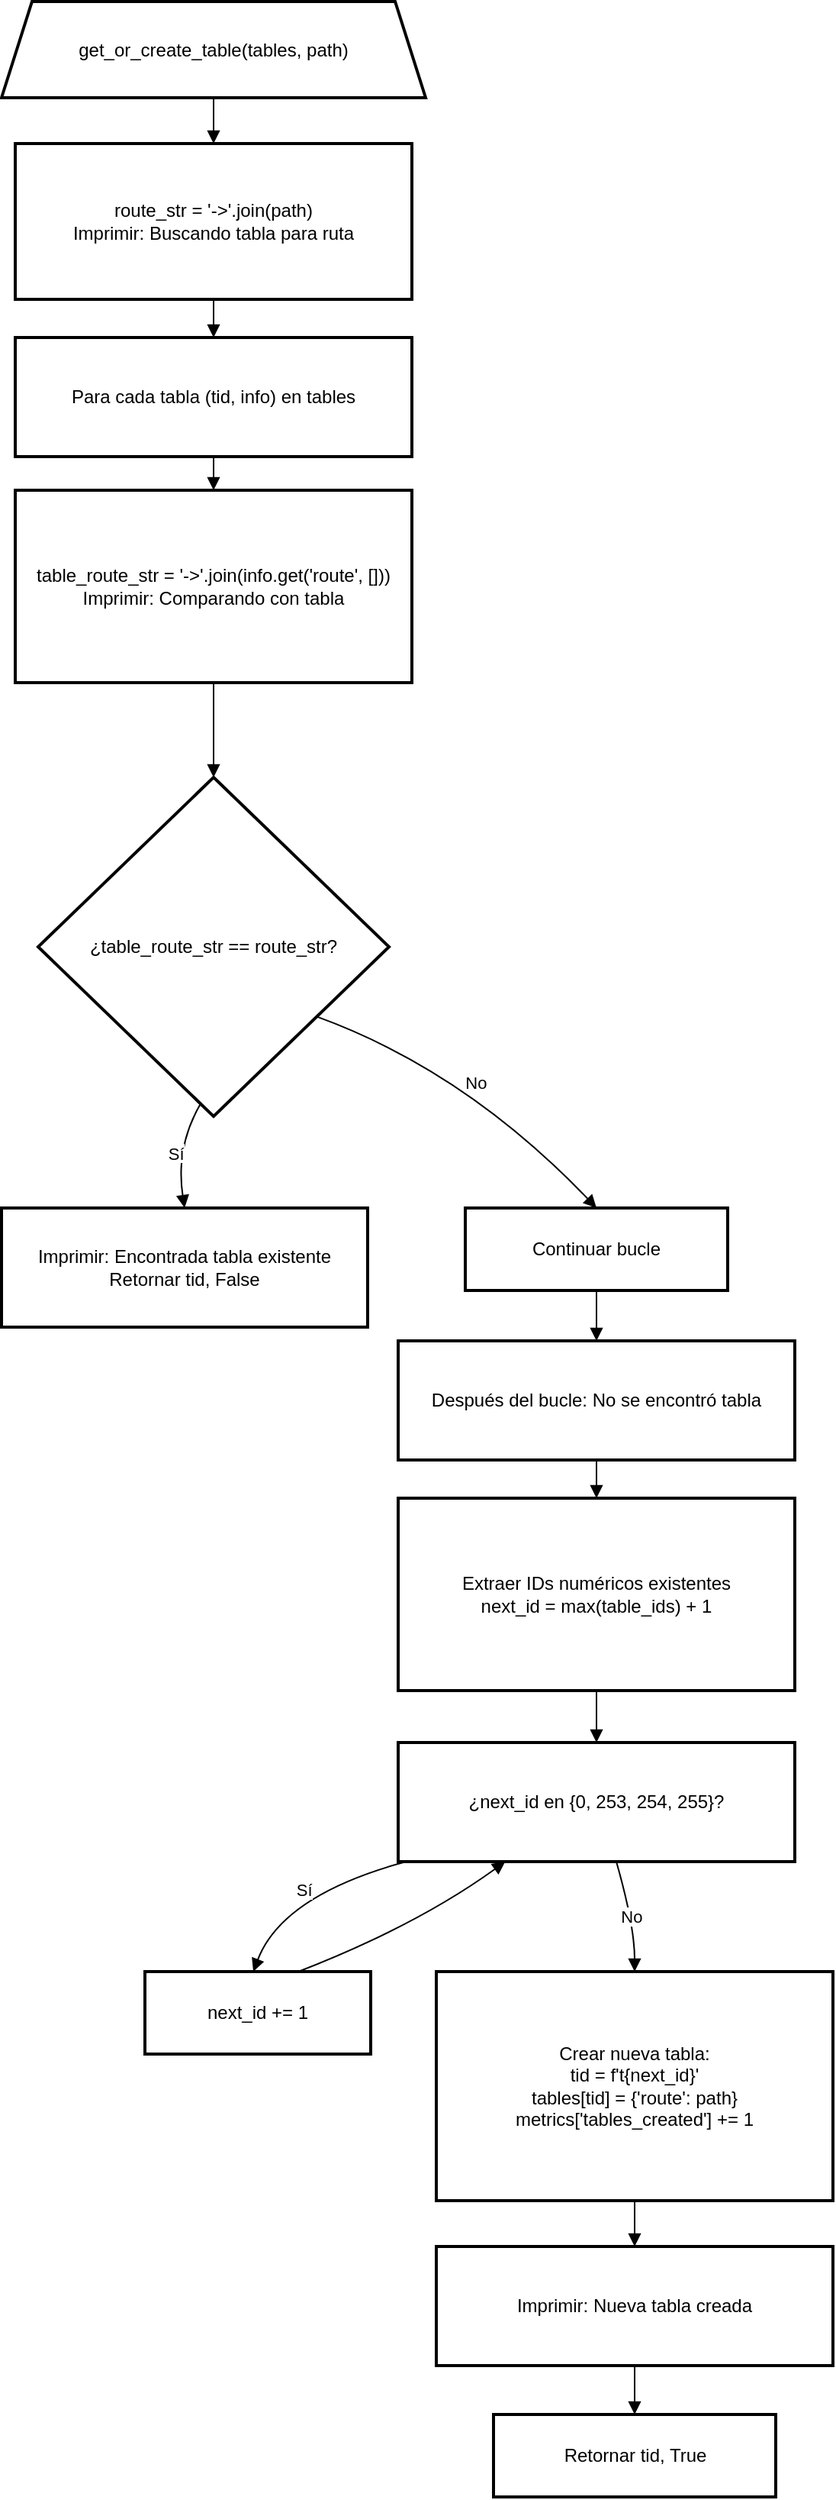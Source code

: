 <mxfile version="27.0.6">
  <diagram name="Página-1" id="5ZEsdyTTH_yTgwRlBEIL">
    <mxGraphModel grid="1" page="1" gridSize="10" guides="1" tooltips="1" connect="1" arrows="1" fold="1" pageScale="1" pageWidth="827" pageHeight="1169" math="0" shadow="0">
      <root>
        <mxCell id="0" />
        <mxCell id="1" parent="0" />
        <mxCell id="gr897YVTYBfEAT5z5MyA-1" value="get_or_create_table(tables, path)" style="shape=trapezoid;perimeter=trapezoidPerimeter;fixedSize=1;strokeWidth=2;whiteSpace=wrap;" vertex="1" parent="1">
          <mxGeometry x="26" y="40" width="278" height="63" as="geometry" />
        </mxCell>
        <mxCell id="gr897YVTYBfEAT5z5MyA-2" value="route_str = &#39;-&gt;&#39;.join(path)&#xa;    Imprimir: Buscando tabla para ruta" style="whiteSpace=wrap;strokeWidth=2;" vertex="1" parent="1">
          <mxGeometry x="35" y="133" width="260" height="102" as="geometry" />
        </mxCell>
        <mxCell id="gr897YVTYBfEAT5z5MyA-3" value="Para cada tabla (tid, info) en tables" style="whiteSpace=wrap;strokeWidth=2;" vertex="1" parent="1">
          <mxGeometry x="35" y="260" width="260" height="78" as="geometry" />
        </mxCell>
        <mxCell id="gr897YVTYBfEAT5z5MyA-4" value="table_route_str = &#39;-&gt;&#39;.join(info.get(&#39;route&#39;, []))&#xa;    Imprimir: Comparando con tabla" style="whiteSpace=wrap;strokeWidth=2;" vertex="1" parent="1">
          <mxGeometry x="35" y="360" width="260" height="126" as="geometry" />
        </mxCell>
        <mxCell id="gr897YVTYBfEAT5z5MyA-5" value="¿table_route_str == route_str?" style="rhombus;strokeWidth=2;whiteSpace=wrap;" vertex="1" parent="1">
          <mxGeometry x="50" y="548" width="230" height="222" as="geometry" />
        </mxCell>
        <mxCell id="gr897YVTYBfEAT5z5MyA-6" value="Imprimir: Encontrada tabla existente&#xa;    Retornar tid, False" style="whiteSpace=wrap;strokeWidth=2;" vertex="1" parent="1">
          <mxGeometry x="26" y="830" width="240" height="78" as="geometry" />
        </mxCell>
        <mxCell id="gr897YVTYBfEAT5z5MyA-7" value="Continuar bucle" style="whiteSpace=wrap;strokeWidth=2;" vertex="1" parent="1">
          <mxGeometry x="330" y="830" width="172" height="54" as="geometry" />
        </mxCell>
        <mxCell id="gr897YVTYBfEAT5z5MyA-8" value="Después del bucle: No se encontró tabla" style="whiteSpace=wrap;strokeWidth=2;" vertex="1" parent="1">
          <mxGeometry x="286" y="917" width="260" height="78" as="geometry" />
        </mxCell>
        <mxCell id="gr897YVTYBfEAT5z5MyA-9" value="Extraer IDs numéricos existentes&#xa;    next_id = max(table_ids) + 1" style="whiteSpace=wrap;strokeWidth=2;" vertex="1" parent="1">
          <mxGeometry x="286" y="1020" width="260" height="126" as="geometry" />
        </mxCell>
        <mxCell id="gr897YVTYBfEAT5z5MyA-10" value="¿next_id en {0, 253, 254, 255}?" style="whiteSpace=wrap;strokeWidth=2;" vertex="1" parent="1">
          <mxGeometry x="286" y="1180" width="260" height="78" as="geometry" />
        </mxCell>
        <mxCell id="gr897YVTYBfEAT5z5MyA-11" value="next_id += 1" style="whiteSpace=wrap;strokeWidth=2;" vertex="1" parent="1">
          <mxGeometry x="120" y="1330" width="148" height="54" as="geometry" />
        </mxCell>
        <mxCell id="gr897YVTYBfEAT5z5MyA-12" value="Crear nueva tabla:&#xa;    tid = f&#39;t{next_id}&#39;&#xa;    tables[tid] = {&#39;route&#39;: path}&#xa;    metrics[&#39;tables_created&#39;] += 1" style="whiteSpace=wrap;strokeWidth=2;" vertex="1" parent="1">
          <mxGeometry x="311" y="1330" width="260" height="150" as="geometry" />
        </mxCell>
        <mxCell id="gr897YVTYBfEAT5z5MyA-13" value="Imprimir: Nueva tabla creada" style="whiteSpace=wrap;strokeWidth=2;" vertex="1" parent="1">
          <mxGeometry x="311" y="1510" width="260" height="78" as="geometry" />
        </mxCell>
        <mxCell id="gr897YVTYBfEAT5z5MyA-14" value="Retornar tid, True" style="whiteSpace=wrap;strokeWidth=2;" vertex="1" parent="1">
          <mxGeometry x="348.5" y="1620" width="185" height="54" as="geometry" />
        </mxCell>
        <mxCell id="gr897YVTYBfEAT5z5MyA-15" value="" style="curved=1;startArrow=none;endArrow=block;exitX=0.5;exitY=1;entryX=0.5;entryY=0;rounded=0;" edge="1" parent="1" source="gr897YVTYBfEAT5z5MyA-1" target="gr897YVTYBfEAT5z5MyA-2">
          <mxGeometry relative="1" as="geometry">
            <Array as="points" />
          </mxGeometry>
        </mxCell>
        <mxCell id="gr897YVTYBfEAT5z5MyA-16" value="" style="curved=1;startArrow=none;endArrow=block;exitX=0.5;exitY=1;entryX=0.5;entryY=0;rounded=0;" edge="1" parent="1" source="gr897YVTYBfEAT5z5MyA-2" target="gr897YVTYBfEAT5z5MyA-3">
          <mxGeometry relative="1" as="geometry">
            <Array as="points" />
          </mxGeometry>
        </mxCell>
        <mxCell id="gr897YVTYBfEAT5z5MyA-17" value="" style="curved=1;startArrow=none;endArrow=block;exitX=0.5;exitY=1;entryX=0.5;entryY=0;rounded=0;" edge="1" parent="1" source="gr897YVTYBfEAT5z5MyA-3" target="gr897YVTYBfEAT5z5MyA-4">
          <mxGeometry relative="1" as="geometry">
            <Array as="points" />
          </mxGeometry>
        </mxCell>
        <mxCell id="gr897YVTYBfEAT5z5MyA-18" value="" style="curved=1;startArrow=none;endArrow=block;exitX=0.5;exitY=1;entryX=0.5;entryY=0;rounded=0;" edge="1" parent="1" source="gr897YVTYBfEAT5z5MyA-4" target="gr897YVTYBfEAT5z5MyA-5">
          <mxGeometry relative="1" as="geometry">
            <Array as="points" />
          </mxGeometry>
        </mxCell>
        <mxCell id="gr897YVTYBfEAT5z5MyA-19" value="Sí" style="curved=1;startArrow=none;endArrow=block;exitX=0.46;exitY=1;entryX=0.5;entryY=0;rounded=0;" edge="1" parent="1" source="gr897YVTYBfEAT5z5MyA-5" target="gr897YVTYBfEAT5z5MyA-6">
          <mxGeometry relative="1" as="geometry">
            <Array as="points">
              <mxPoint x="140" y="790" />
            </Array>
          </mxGeometry>
        </mxCell>
        <mxCell id="gr897YVTYBfEAT5z5MyA-20" value="No" style="curved=1;startArrow=none;endArrow=block;exitX=1;exitY=0.85;entryX=0.5;entryY=0;rounded=0;" edge="1" parent="1" source="gr897YVTYBfEAT5z5MyA-5" target="gr897YVTYBfEAT5z5MyA-7">
          <mxGeometry relative="1" as="geometry">
            <Array as="points">
              <mxPoint x="330" y="740" />
            </Array>
          </mxGeometry>
        </mxCell>
        <mxCell id="gr897YVTYBfEAT5z5MyA-21" value="" style="curved=1;startArrow=none;endArrow=block;exitX=0.5;exitY=1;entryX=0.5;entryY=0;rounded=0;" edge="1" parent="1" source="gr897YVTYBfEAT5z5MyA-7" target="gr897YVTYBfEAT5z5MyA-8">
          <mxGeometry relative="1" as="geometry">
            <Array as="points" />
          </mxGeometry>
        </mxCell>
        <mxCell id="gr897YVTYBfEAT5z5MyA-22" value="" style="curved=1;startArrow=none;endArrow=block;exitX=0.5;exitY=1;entryX=0.5;entryY=0;rounded=0;" edge="1" parent="1" source="gr897YVTYBfEAT5z5MyA-8" target="gr897YVTYBfEAT5z5MyA-9">
          <mxGeometry relative="1" as="geometry">
            <Array as="points" />
          </mxGeometry>
        </mxCell>
        <mxCell id="gr897YVTYBfEAT5z5MyA-23" value="" style="curved=1;startArrow=none;endArrow=block;exitX=0.5;exitY=1;entryX=0.5;entryY=0;rounded=0;" edge="1" parent="1" source="gr897YVTYBfEAT5z5MyA-9" target="gr897YVTYBfEAT5z5MyA-10">
          <mxGeometry relative="1" as="geometry">
            <Array as="points" />
          </mxGeometry>
        </mxCell>
        <mxCell id="gr897YVTYBfEAT5z5MyA-24" value="Sí" style="curved=1;startArrow=none;endArrow=block;exitX=0.02;exitY=1;entryX=0.48;entryY=0;rounded=0;" edge="1" parent="1" source="gr897YVTYBfEAT5z5MyA-10" target="gr897YVTYBfEAT5z5MyA-11">
          <mxGeometry relative="1" as="geometry">
            <Array as="points">
              <mxPoint x="210" y="1280" />
            </Array>
          </mxGeometry>
        </mxCell>
        <mxCell id="gr897YVTYBfEAT5z5MyA-25" value="No" style="curved=1;startArrow=none;endArrow=block;exitX=0.55;exitY=1;entryX=0.5;entryY=0;rounded=0;" edge="1" parent="1" source="gr897YVTYBfEAT5z5MyA-10" target="gr897YVTYBfEAT5z5MyA-12">
          <mxGeometry relative="1" as="geometry">
            <Array as="points">
              <mxPoint x="441" y="1300" />
            </Array>
          </mxGeometry>
        </mxCell>
        <mxCell id="gr897YVTYBfEAT5z5MyA-26" value="" style="curved=1;startArrow=none;endArrow=block;exitX=0.68;exitY=0;entryX=0.27;entryY=1;rounded=0;" edge="1" parent="1" source="gr897YVTYBfEAT5z5MyA-11" target="gr897YVTYBfEAT5z5MyA-10">
          <mxGeometry relative="1" as="geometry">
            <Array as="points">
              <mxPoint x="298" y="1300" />
            </Array>
          </mxGeometry>
        </mxCell>
        <mxCell id="gr897YVTYBfEAT5z5MyA-27" value="" style="curved=1;startArrow=none;endArrow=block;exitX=0.5;exitY=1;entryX=0.5;entryY=0;rounded=0;" edge="1" parent="1" source="gr897YVTYBfEAT5z5MyA-12" target="gr897YVTYBfEAT5z5MyA-13">
          <mxGeometry relative="1" as="geometry">
            <Array as="points" />
          </mxGeometry>
        </mxCell>
        <mxCell id="gr897YVTYBfEAT5z5MyA-28" value="" style="curved=1;startArrow=none;endArrow=block;exitX=0.5;exitY=1;entryX=0.5;entryY=0;rounded=0;" edge="1" parent="1" source="gr897YVTYBfEAT5z5MyA-13" target="gr897YVTYBfEAT5z5MyA-14">
          <mxGeometry relative="1" as="geometry">
            <Array as="points" />
          </mxGeometry>
        </mxCell>
      </root>
    </mxGraphModel>
  </diagram>
</mxfile>
